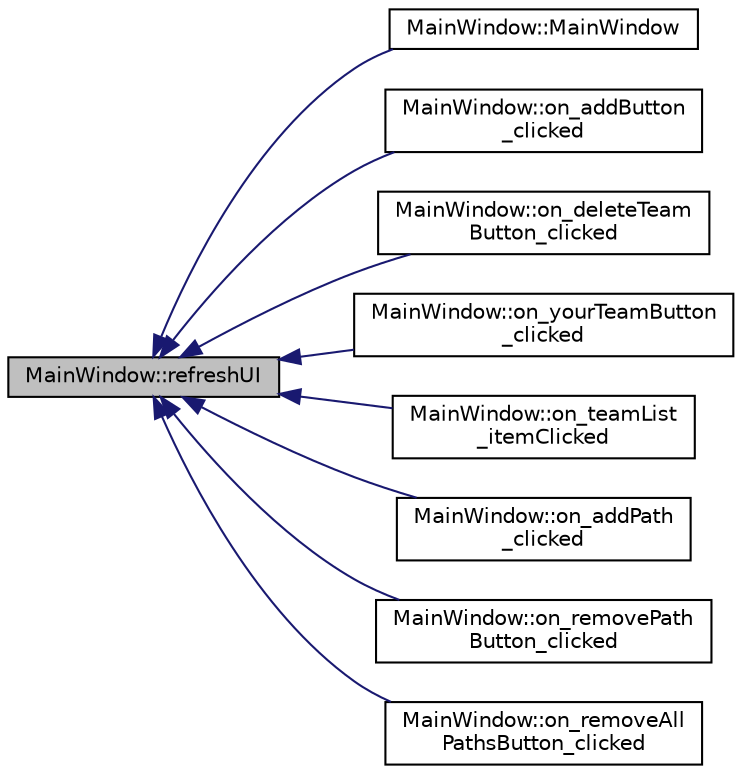 digraph "MainWindow::refreshUI"
{
  edge [fontname="Helvetica",fontsize="10",labelfontname="Helvetica",labelfontsize="10"];
  node [fontname="Helvetica",fontsize="10",shape=record];
  rankdir="LR";
  Node160 [label="MainWindow::refreshUI",height=0.2,width=0.4,color="black", fillcolor="grey75", style="filled", fontcolor="black"];
  Node160 -> Node161 [dir="back",color="midnightblue",fontsize="10",style="solid",fontname="Helvetica"];
  Node161 [label="MainWindow::MainWindow",height=0.2,width=0.4,color="black", fillcolor="white", style="filled",URL="$class_main_window.html#a8b244be8b7b7db1b08de2a2acb9409db",tooltip="Main window constructor. "];
  Node160 -> Node162 [dir="back",color="midnightblue",fontsize="10",style="solid",fontname="Helvetica"];
  Node162 [label="MainWindow::on_addButton\l_clicked",height=0.2,width=0.4,color="black", fillcolor="white", style="filled",URL="$class_main_window.html#a531054788b8045d4a745366b1b49a0a1",tooltip="Creates a new Team object. "];
  Node160 -> Node163 [dir="back",color="midnightblue",fontsize="10",style="solid",fontname="Helvetica"];
  Node163 [label="MainWindow::on_deleteTeam\lButton_clicked",height=0.2,width=0.4,color="black", fillcolor="white", style="filled",URL="$class_main_window.html#a5bfe4794c7d30d1c91b06152506be33e",tooltip="Deletes a Team object from the vector. "];
  Node160 -> Node164 [dir="back",color="midnightblue",fontsize="10",style="solid",fontname="Helvetica"];
  Node164 [label="MainWindow::on_yourTeamButton\l_clicked",height=0.2,width=0.4,color="black", fillcolor="white", style="filled",URL="$class_main_window.html#ac131f7d66c5cc3df57f72dea542a3915",tooltip="Sets window focus on your team. "];
  Node160 -> Node165 [dir="back",color="midnightblue",fontsize="10",style="solid",fontname="Helvetica"];
  Node165 [label="MainWindow::on_teamList\l_itemClicked",height=0.2,width=0.4,color="black", fillcolor="white", style="filled",URL="$class_main_window.html#a1bdeedce983ac9594c024b3698c22556",tooltip="Sets window focus on team clicked. "];
  Node160 -> Node166 [dir="back",color="midnightblue",fontsize="10",style="solid",fontname="Helvetica"];
  Node166 [label="MainWindow::on_addPath\l_clicked",height=0.2,width=0.4,color="black", fillcolor="white", style="filled",URL="$class_main_window.html#a477d9436f529798efe3f63ae8fa36a40",tooltip="Adds an autonomous path. "];
  Node160 -> Node167 [dir="back",color="midnightblue",fontsize="10",style="solid",fontname="Helvetica"];
  Node167 [label="MainWindow::on_removePath\lButton_clicked",height=0.2,width=0.4,color="black", fillcolor="white", style="filled",URL="$class_main_window.html#a946a4e82ac0bcdb3a94b56e1c7f7cf13",tooltip="Removes a path. "];
  Node160 -> Node168 [dir="back",color="midnightblue",fontsize="10",style="solid",fontname="Helvetica"];
  Node168 [label="MainWindow::on_removeAll\lPathsButton_clicked",height=0.2,width=0.4,color="black", fillcolor="white", style="filled",URL="$class_main_window.html#ac0132d8d0bb8264055137b8f6ca4ffbe",tooltip="Removes all paths. "];
}
